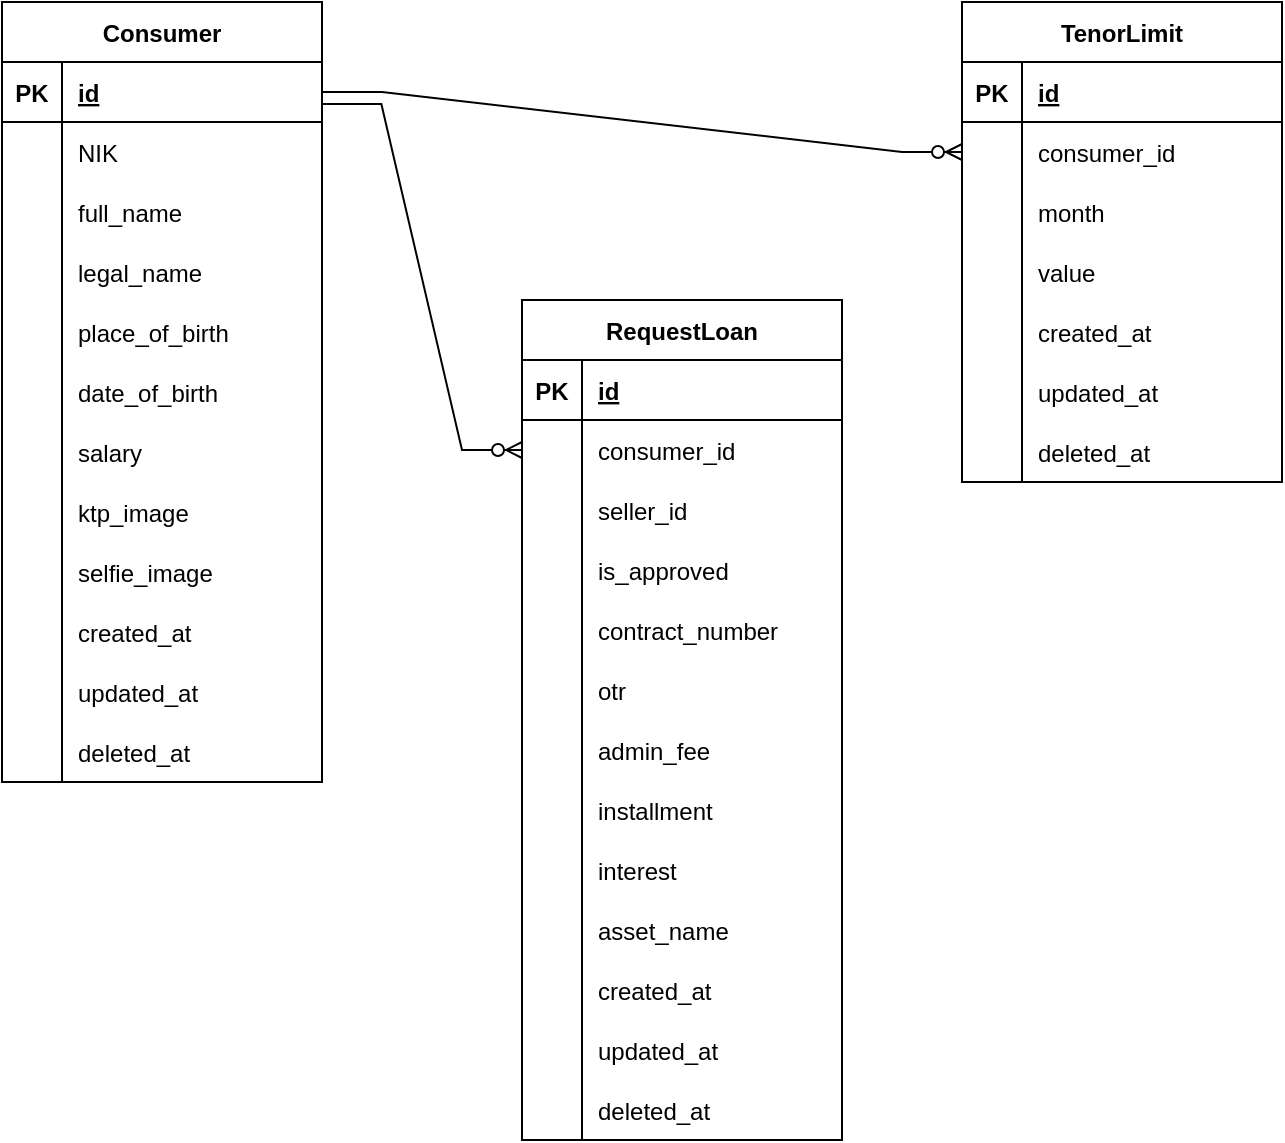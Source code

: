 <mxfile version="21.0.6" type="device"><diagram name="Page-1" id="oaagp3wj8sC_Qa7dy4dT"><mxGraphModel dx="1900" dy="549" grid="1" gridSize="10" guides="1" tooltips="1" connect="1" arrows="1" fold="1" page="1" pageScale="1" pageWidth="850" pageHeight="1100" math="0" shadow="0"><root><mxCell id="0"/><mxCell id="1" parent="0"/><mxCell id="FbK_fJFfOAzNRVJ0CuxR-2" value="Consumer" style="shape=table;startSize=30;container=1;collapsible=1;childLayout=tableLayout;fixedRows=1;rowLines=0;fontStyle=1;align=center;resizeLast=1;" parent="1" vertex="1"><mxGeometry x="-800" y="41" width="160" height="390" as="geometry"/></mxCell><mxCell id="FbK_fJFfOAzNRVJ0CuxR-3" value="" style="shape=tableRow;horizontal=0;startSize=0;swimlaneHead=0;swimlaneBody=0;fillColor=none;collapsible=0;dropTarget=0;points=[[0,0.5],[1,0.5]];portConstraint=eastwest;top=0;left=0;right=0;bottom=1;" parent="FbK_fJFfOAzNRVJ0CuxR-2" vertex="1"><mxGeometry y="30" width="160" height="30" as="geometry"/></mxCell><mxCell id="FbK_fJFfOAzNRVJ0CuxR-4" value="PK" style="shape=partialRectangle;connectable=0;fillColor=none;top=0;left=0;bottom=0;right=0;fontStyle=1;overflow=hidden;" parent="FbK_fJFfOAzNRVJ0CuxR-3" vertex="1"><mxGeometry width="30" height="30" as="geometry"><mxRectangle width="30" height="30" as="alternateBounds"/></mxGeometry></mxCell><mxCell id="FbK_fJFfOAzNRVJ0CuxR-5" value="id" style="shape=partialRectangle;connectable=0;fillColor=none;top=0;left=0;bottom=0;right=0;align=left;spacingLeft=6;fontStyle=5;overflow=hidden;" parent="FbK_fJFfOAzNRVJ0CuxR-3" vertex="1"><mxGeometry x="30" width="130" height="30" as="geometry"><mxRectangle width="130" height="30" as="alternateBounds"/></mxGeometry></mxCell><mxCell id="FbK_fJFfOAzNRVJ0CuxR-6" value="" style="shape=tableRow;horizontal=0;startSize=0;swimlaneHead=0;swimlaneBody=0;fillColor=none;collapsible=0;dropTarget=0;points=[[0,0.5],[1,0.5]];portConstraint=eastwest;top=0;left=0;right=0;bottom=0;" parent="FbK_fJFfOAzNRVJ0CuxR-2" vertex="1"><mxGeometry y="60" width="160" height="30" as="geometry"/></mxCell><mxCell id="FbK_fJFfOAzNRVJ0CuxR-7" value="" style="shape=partialRectangle;connectable=0;fillColor=none;top=0;left=0;bottom=0;right=0;editable=1;overflow=hidden;" parent="FbK_fJFfOAzNRVJ0CuxR-6" vertex="1"><mxGeometry width="30" height="30" as="geometry"><mxRectangle width="30" height="30" as="alternateBounds"/></mxGeometry></mxCell><mxCell id="FbK_fJFfOAzNRVJ0CuxR-8" value="NIK" style="shape=partialRectangle;connectable=0;fillColor=none;top=0;left=0;bottom=0;right=0;align=left;spacingLeft=6;overflow=hidden;" parent="FbK_fJFfOAzNRVJ0CuxR-6" vertex="1"><mxGeometry x="30" width="130" height="30" as="geometry"><mxRectangle width="130" height="30" as="alternateBounds"/></mxGeometry></mxCell><mxCell id="FbK_fJFfOAzNRVJ0CuxR-9" value="" style="shape=tableRow;horizontal=0;startSize=0;swimlaneHead=0;swimlaneBody=0;fillColor=none;collapsible=0;dropTarget=0;points=[[0,0.5],[1,0.5]];portConstraint=eastwest;top=0;left=0;right=0;bottom=0;" parent="FbK_fJFfOAzNRVJ0CuxR-2" vertex="1"><mxGeometry y="90" width="160" height="30" as="geometry"/></mxCell><mxCell id="FbK_fJFfOAzNRVJ0CuxR-10" value="" style="shape=partialRectangle;connectable=0;fillColor=none;top=0;left=0;bottom=0;right=0;editable=1;overflow=hidden;" parent="FbK_fJFfOAzNRVJ0CuxR-9" vertex="1"><mxGeometry width="30" height="30" as="geometry"><mxRectangle width="30" height="30" as="alternateBounds"/></mxGeometry></mxCell><mxCell id="FbK_fJFfOAzNRVJ0CuxR-11" value="full_name" style="shape=partialRectangle;connectable=0;fillColor=none;top=0;left=0;bottom=0;right=0;align=left;spacingLeft=6;overflow=hidden;" parent="FbK_fJFfOAzNRVJ0CuxR-9" vertex="1"><mxGeometry x="30" width="130" height="30" as="geometry"><mxRectangle width="130" height="30" as="alternateBounds"/></mxGeometry></mxCell><mxCell id="FbK_fJFfOAzNRVJ0CuxR-12" value="" style="shape=tableRow;horizontal=0;startSize=0;swimlaneHead=0;swimlaneBody=0;fillColor=none;collapsible=0;dropTarget=0;points=[[0,0.5],[1,0.5]];portConstraint=eastwest;top=0;left=0;right=0;bottom=0;" parent="FbK_fJFfOAzNRVJ0CuxR-2" vertex="1"><mxGeometry y="120" width="160" height="30" as="geometry"/></mxCell><mxCell id="FbK_fJFfOAzNRVJ0CuxR-13" value="" style="shape=partialRectangle;connectable=0;fillColor=none;top=0;left=0;bottom=0;right=0;editable=1;overflow=hidden;" parent="FbK_fJFfOAzNRVJ0CuxR-12" vertex="1"><mxGeometry width="30" height="30" as="geometry"><mxRectangle width="30" height="30" as="alternateBounds"/></mxGeometry></mxCell><mxCell id="FbK_fJFfOAzNRVJ0CuxR-14" value="legal_name" style="shape=partialRectangle;connectable=0;fillColor=none;top=0;left=0;bottom=0;right=0;align=left;spacingLeft=6;overflow=hidden;" parent="FbK_fJFfOAzNRVJ0CuxR-12" vertex="1"><mxGeometry x="30" width="130" height="30" as="geometry"><mxRectangle width="130" height="30" as="alternateBounds"/></mxGeometry></mxCell><mxCell id="FbK_fJFfOAzNRVJ0CuxR-25" style="shape=tableRow;horizontal=0;startSize=0;swimlaneHead=0;swimlaneBody=0;fillColor=none;collapsible=0;dropTarget=0;points=[[0,0.5],[1,0.5]];portConstraint=eastwest;top=0;left=0;right=0;bottom=0;" parent="FbK_fJFfOAzNRVJ0CuxR-2" vertex="1"><mxGeometry y="150" width="160" height="30" as="geometry"/></mxCell><mxCell id="FbK_fJFfOAzNRVJ0CuxR-26" style="shape=partialRectangle;connectable=0;fillColor=none;top=0;left=0;bottom=0;right=0;editable=1;overflow=hidden;" parent="FbK_fJFfOAzNRVJ0CuxR-25" vertex="1"><mxGeometry width="30" height="30" as="geometry"><mxRectangle width="30" height="30" as="alternateBounds"/></mxGeometry></mxCell><mxCell id="FbK_fJFfOAzNRVJ0CuxR-27" value="place_of_birth" style="shape=partialRectangle;connectable=0;fillColor=none;top=0;left=0;bottom=0;right=0;align=left;spacingLeft=6;overflow=hidden;" parent="FbK_fJFfOAzNRVJ0CuxR-25" vertex="1"><mxGeometry x="30" width="130" height="30" as="geometry"><mxRectangle width="130" height="30" as="alternateBounds"/></mxGeometry></mxCell><mxCell id="FbK_fJFfOAzNRVJ0CuxR-22" style="shape=tableRow;horizontal=0;startSize=0;swimlaneHead=0;swimlaneBody=0;fillColor=none;collapsible=0;dropTarget=0;points=[[0,0.5],[1,0.5]];portConstraint=eastwest;top=0;left=0;right=0;bottom=0;" parent="FbK_fJFfOAzNRVJ0CuxR-2" vertex="1"><mxGeometry y="180" width="160" height="30" as="geometry"/></mxCell><mxCell id="FbK_fJFfOAzNRVJ0CuxR-23" style="shape=partialRectangle;connectable=0;fillColor=none;top=0;left=0;bottom=0;right=0;editable=1;overflow=hidden;" parent="FbK_fJFfOAzNRVJ0CuxR-22" vertex="1"><mxGeometry width="30" height="30" as="geometry"><mxRectangle width="30" height="30" as="alternateBounds"/></mxGeometry></mxCell><mxCell id="FbK_fJFfOAzNRVJ0CuxR-24" value="date_of_birth" style="shape=partialRectangle;connectable=0;fillColor=none;top=0;left=0;bottom=0;right=0;align=left;spacingLeft=6;overflow=hidden;" parent="FbK_fJFfOAzNRVJ0CuxR-22" vertex="1"><mxGeometry x="30" width="130" height="30" as="geometry"><mxRectangle width="130" height="30" as="alternateBounds"/></mxGeometry></mxCell><mxCell id="FbK_fJFfOAzNRVJ0CuxR-34" style="shape=tableRow;horizontal=0;startSize=0;swimlaneHead=0;swimlaneBody=0;fillColor=none;collapsible=0;dropTarget=0;points=[[0,0.5],[1,0.5]];portConstraint=eastwest;top=0;left=0;right=0;bottom=0;" parent="FbK_fJFfOAzNRVJ0CuxR-2" vertex="1"><mxGeometry y="210" width="160" height="30" as="geometry"/></mxCell><mxCell id="FbK_fJFfOAzNRVJ0CuxR-35" style="shape=partialRectangle;connectable=0;fillColor=none;top=0;left=0;bottom=0;right=0;editable=1;overflow=hidden;" parent="FbK_fJFfOAzNRVJ0CuxR-34" vertex="1"><mxGeometry width="30" height="30" as="geometry"><mxRectangle width="30" height="30" as="alternateBounds"/></mxGeometry></mxCell><mxCell id="FbK_fJFfOAzNRVJ0CuxR-36" value="salary" style="shape=partialRectangle;connectable=0;fillColor=none;top=0;left=0;bottom=0;right=0;align=left;spacingLeft=6;overflow=hidden;" parent="FbK_fJFfOAzNRVJ0CuxR-34" vertex="1"><mxGeometry x="30" width="130" height="30" as="geometry"><mxRectangle width="130" height="30" as="alternateBounds"/></mxGeometry></mxCell><mxCell id="FbK_fJFfOAzNRVJ0CuxR-31" style="shape=tableRow;horizontal=0;startSize=0;swimlaneHead=0;swimlaneBody=0;fillColor=none;collapsible=0;dropTarget=0;points=[[0,0.5],[1,0.5]];portConstraint=eastwest;top=0;left=0;right=0;bottom=0;" parent="FbK_fJFfOAzNRVJ0CuxR-2" vertex="1"><mxGeometry y="240" width="160" height="30" as="geometry"/></mxCell><mxCell id="FbK_fJFfOAzNRVJ0CuxR-32" style="shape=partialRectangle;connectable=0;fillColor=none;top=0;left=0;bottom=0;right=0;editable=1;overflow=hidden;" parent="FbK_fJFfOAzNRVJ0CuxR-31" vertex="1"><mxGeometry width="30" height="30" as="geometry"><mxRectangle width="30" height="30" as="alternateBounds"/></mxGeometry></mxCell><mxCell id="FbK_fJFfOAzNRVJ0CuxR-33" value="ktp_image" style="shape=partialRectangle;connectable=0;fillColor=none;top=0;left=0;bottom=0;right=0;align=left;spacingLeft=6;overflow=hidden;" parent="FbK_fJFfOAzNRVJ0CuxR-31" vertex="1"><mxGeometry x="30" width="130" height="30" as="geometry"><mxRectangle width="130" height="30" as="alternateBounds"/></mxGeometry></mxCell><mxCell id="FbK_fJFfOAzNRVJ0CuxR-28" style="shape=tableRow;horizontal=0;startSize=0;swimlaneHead=0;swimlaneBody=0;fillColor=none;collapsible=0;dropTarget=0;points=[[0,0.5],[1,0.5]];portConstraint=eastwest;top=0;left=0;right=0;bottom=0;" parent="FbK_fJFfOAzNRVJ0CuxR-2" vertex="1"><mxGeometry y="270" width="160" height="30" as="geometry"/></mxCell><mxCell id="FbK_fJFfOAzNRVJ0CuxR-29" style="shape=partialRectangle;connectable=0;fillColor=none;top=0;left=0;bottom=0;right=0;editable=1;overflow=hidden;" parent="FbK_fJFfOAzNRVJ0CuxR-28" vertex="1"><mxGeometry width="30" height="30" as="geometry"><mxRectangle width="30" height="30" as="alternateBounds"/></mxGeometry></mxCell><mxCell id="FbK_fJFfOAzNRVJ0CuxR-30" value="selfie_image" style="shape=partialRectangle;connectable=0;fillColor=none;top=0;left=0;bottom=0;right=0;align=left;spacingLeft=6;overflow=hidden;" parent="FbK_fJFfOAzNRVJ0CuxR-28" vertex="1"><mxGeometry x="30" width="130" height="30" as="geometry"><mxRectangle width="130" height="30" as="alternateBounds"/></mxGeometry></mxCell><mxCell id="FbK_fJFfOAzNRVJ0CuxR-69" style="shape=tableRow;horizontal=0;startSize=0;swimlaneHead=0;swimlaneBody=0;fillColor=none;collapsible=0;dropTarget=0;points=[[0,0.5],[1,0.5]];portConstraint=eastwest;top=0;left=0;right=0;bottom=0;" parent="FbK_fJFfOAzNRVJ0CuxR-2" vertex="1"><mxGeometry y="300" width="160" height="30" as="geometry"/></mxCell><mxCell id="FbK_fJFfOAzNRVJ0CuxR-70" style="shape=partialRectangle;connectable=0;fillColor=none;top=0;left=0;bottom=0;right=0;editable=1;overflow=hidden;" parent="FbK_fJFfOAzNRVJ0CuxR-69" vertex="1"><mxGeometry width="30" height="30" as="geometry"><mxRectangle width="30" height="30" as="alternateBounds"/></mxGeometry></mxCell><mxCell id="FbK_fJFfOAzNRVJ0CuxR-71" value="created_at" style="shape=partialRectangle;connectable=0;fillColor=none;top=0;left=0;bottom=0;right=0;align=left;spacingLeft=6;overflow=hidden;" parent="FbK_fJFfOAzNRVJ0CuxR-69" vertex="1"><mxGeometry x="30" width="130" height="30" as="geometry"><mxRectangle width="130" height="30" as="alternateBounds"/></mxGeometry></mxCell><mxCell id="FbK_fJFfOAzNRVJ0CuxR-66" style="shape=tableRow;horizontal=0;startSize=0;swimlaneHead=0;swimlaneBody=0;fillColor=none;collapsible=0;dropTarget=0;points=[[0,0.5],[1,0.5]];portConstraint=eastwest;top=0;left=0;right=0;bottom=0;" parent="FbK_fJFfOAzNRVJ0CuxR-2" vertex="1"><mxGeometry y="330" width="160" height="30" as="geometry"/></mxCell><mxCell id="FbK_fJFfOAzNRVJ0CuxR-67" style="shape=partialRectangle;connectable=0;fillColor=none;top=0;left=0;bottom=0;right=0;editable=1;overflow=hidden;" parent="FbK_fJFfOAzNRVJ0CuxR-66" vertex="1"><mxGeometry width="30" height="30" as="geometry"><mxRectangle width="30" height="30" as="alternateBounds"/></mxGeometry></mxCell><mxCell id="FbK_fJFfOAzNRVJ0CuxR-68" value="updated_at" style="shape=partialRectangle;connectable=0;fillColor=none;top=0;left=0;bottom=0;right=0;align=left;spacingLeft=6;overflow=hidden;" parent="FbK_fJFfOAzNRVJ0CuxR-66" vertex="1"><mxGeometry x="30" width="130" height="30" as="geometry"><mxRectangle width="130" height="30" as="alternateBounds"/></mxGeometry></mxCell><mxCell id="FbK_fJFfOAzNRVJ0CuxR-63" style="shape=tableRow;horizontal=0;startSize=0;swimlaneHead=0;swimlaneBody=0;fillColor=none;collapsible=0;dropTarget=0;points=[[0,0.5],[1,0.5]];portConstraint=eastwest;top=0;left=0;right=0;bottom=0;" parent="FbK_fJFfOAzNRVJ0CuxR-2" vertex="1"><mxGeometry y="360" width="160" height="30" as="geometry"/></mxCell><mxCell id="FbK_fJFfOAzNRVJ0CuxR-64" style="shape=partialRectangle;connectable=0;fillColor=none;top=0;left=0;bottom=0;right=0;editable=1;overflow=hidden;" parent="FbK_fJFfOAzNRVJ0CuxR-63" vertex="1"><mxGeometry width="30" height="30" as="geometry"><mxRectangle width="30" height="30" as="alternateBounds"/></mxGeometry></mxCell><mxCell id="FbK_fJFfOAzNRVJ0CuxR-65" value="deleted_at" style="shape=partialRectangle;connectable=0;fillColor=none;top=0;left=0;bottom=0;right=0;align=left;spacingLeft=6;overflow=hidden;" parent="FbK_fJFfOAzNRVJ0CuxR-63" vertex="1"><mxGeometry x="30" width="130" height="30" as="geometry"><mxRectangle width="130" height="30" as="alternateBounds"/></mxGeometry></mxCell><mxCell id="FbK_fJFfOAzNRVJ0CuxR-40" value="RequestLoan" style="shape=table;startSize=30;container=1;collapsible=1;childLayout=tableLayout;fixedRows=1;rowLines=0;fontStyle=1;align=center;resizeLast=1;" parent="1" vertex="1"><mxGeometry x="-540" y="190" width="160" height="420" as="geometry"/></mxCell><mxCell id="FbK_fJFfOAzNRVJ0CuxR-41" value="" style="shape=tableRow;horizontal=0;startSize=0;swimlaneHead=0;swimlaneBody=0;fillColor=none;collapsible=0;dropTarget=0;points=[[0,0.5],[1,0.5]];portConstraint=eastwest;top=0;left=0;right=0;bottom=1;" parent="FbK_fJFfOAzNRVJ0CuxR-40" vertex="1"><mxGeometry y="30" width="160" height="30" as="geometry"/></mxCell><mxCell id="FbK_fJFfOAzNRVJ0CuxR-42" value="PK" style="shape=partialRectangle;connectable=0;fillColor=none;top=0;left=0;bottom=0;right=0;fontStyle=1;overflow=hidden;" parent="FbK_fJFfOAzNRVJ0CuxR-41" vertex="1"><mxGeometry width="30" height="30" as="geometry"><mxRectangle width="30" height="30" as="alternateBounds"/></mxGeometry></mxCell><mxCell id="FbK_fJFfOAzNRVJ0CuxR-43" value="id" style="shape=partialRectangle;connectable=0;fillColor=none;top=0;left=0;bottom=0;right=0;align=left;spacingLeft=6;fontStyle=5;overflow=hidden;" parent="FbK_fJFfOAzNRVJ0CuxR-41" vertex="1"><mxGeometry x="30" width="130" height="30" as="geometry"><mxRectangle width="130" height="30" as="alternateBounds"/></mxGeometry></mxCell><mxCell id="FbK_fJFfOAzNRVJ0CuxR-44" value="" style="shape=tableRow;horizontal=0;startSize=0;swimlaneHead=0;swimlaneBody=0;fillColor=none;collapsible=0;dropTarget=0;points=[[0,0.5],[1,0.5]];portConstraint=eastwest;top=0;left=0;right=0;bottom=0;" parent="FbK_fJFfOAzNRVJ0CuxR-40" vertex="1"><mxGeometry y="60" width="160" height="30" as="geometry"/></mxCell><mxCell id="FbK_fJFfOAzNRVJ0CuxR-45" value="" style="shape=partialRectangle;connectable=0;fillColor=none;top=0;left=0;bottom=0;right=0;editable=1;overflow=hidden;" parent="FbK_fJFfOAzNRVJ0CuxR-44" vertex="1"><mxGeometry width="30" height="30" as="geometry"><mxRectangle width="30" height="30" as="alternateBounds"/></mxGeometry></mxCell><mxCell id="FbK_fJFfOAzNRVJ0CuxR-46" value="consumer_id" style="shape=partialRectangle;connectable=0;fillColor=none;top=0;left=0;bottom=0;right=0;align=left;spacingLeft=6;overflow=hidden;" parent="FbK_fJFfOAzNRVJ0CuxR-44" vertex="1"><mxGeometry x="30" width="130" height="30" as="geometry"><mxRectangle width="130" height="30" as="alternateBounds"/></mxGeometry></mxCell><mxCell id="FbK_fJFfOAzNRVJ0CuxR-142" style="shape=tableRow;horizontal=0;startSize=0;swimlaneHead=0;swimlaneBody=0;fillColor=none;collapsible=0;dropTarget=0;points=[[0,0.5],[1,0.5]];portConstraint=eastwest;top=0;left=0;right=0;bottom=0;" parent="FbK_fJFfOAzNRVJ0CuxR-40" vertex="1"><mxGeometry y="90" width="160" height="30" as="geometry"/></mxCell><mxCell id="FbK_fJFfOAzNRVJ0CuxR-143" style="shape=partialRectangle;connectable=0;fillColor=none;top=0;left=0;bottom=0;right=0;editable=1;overflow=hidden;" parent="FbK_fJFfOAzNRVJ0CuxR-142" vertex="1"><mxGeometry width="30" height="30" as="geometry"><mxRectangle width="30" height="30" as="alternateBounds"/></mxGeometry></mxCell><mxCell id="FbK_fJFfOAzNRVJ0CuxR-144" value="seller_id" style="shape=partialRectangle;connectable=0;fillColor=none;top=0;left=0;bottom=0;right=0;align=left;spacingLeft=6;overflow=hidden;" parent="FbK_fJFfOAzNRVJ0CuxR-142" vertex="1"><mxGeometry x="30" width="130" height="30" as="geometry"><mxRectangle width="130" height="30" as="alternateBounds"/></mxGeometry></mxCell><mxCell id="FbK_fJFfOAzNRVJ0CuxR-47" value="" style="shape=tableRow;horizontal=0;startSize=0;swimlaneHead=0;swimlaneBody=0;fillColor=none;collapsible=0;dropTarget=0;points=[[0,0.5],[1,0.5]];portConstraint=eastwest;top=0;left=0;right=0;bottom=0;" parent="FbK_fJFfOAzNRVJ0CuxR-40" vertex="1"><mxGeometry y="120" width="160" height="30" as="geometry"/></mxCell><mxCell id="FbK_fJFfOAzNRVJ0CuxR-48" value="" style="shape=partialRectangle;connectable=0;fillColor=none;top=0;left=0;bottom=0;right=0;editable=1;overflow=hidden;" parent="FbK_fJFfOAzNRVJ0CuxR-47" vertex="1"><mxGeometry width="30" height="30" as="geometry"><mxRectangle width="30" height="30" as="alternateBounds"/></mxGeometry></mxCell><mxCell id="FbK_fJFfOAzNRVJ0CuxR-49" value="is_approved" style="shape=partialRectangle;connectable=0;fillColor=none;top=0;left=0;bottom=0;right=0;align=left;spacingLeft=6;overflow=hidden;" parent="FbK_fJFfOAzNRVJ0CuxR-47" vertex="1"><mxGeometry x="30" width="130" height="30" as="geometry"><mxRectangle width="130" height="30" as="alternateBounds"/></mxGeometry></mxCell><mxCell id="FbK_fJFfOAzNRVJ0CuxR-119" style="shape=tableRow;horizontal=0;startSize=0;swimlaneHead=0;swimlaneBody=0;fillColor=none;collapsible=0;dropTarget=0;points=[[0,0.5],[1,0.5]];portConstraint=eastwest;top=0;left=0;right=0;bottom=0;" parent="FbK_fJFfOAzNRVJ0CuxR-40" vertex="1"><mxGeometry y="150" width="160" height="30" as="geometry"/></mxCell><mxCell id="FbK_fJFfOAzNRVJ0CuxR-120" style="shape=partialRectangle;connectable=0;fillColor=none;top=0;left=0;bottom=0;right=0;editable=1;overflow=hidden;" parent="FbK_fJFfOAzNRVJ0CuxR-119" vertex="1"><mxGeometry width="30" height="30" as="geometry"><mxRectangle width="30" height="30" as="alternateBounds"/></mxGeometry></mxCell><mxCell id="FbK_fJFfOAzNRVJ0CuxR-121" value="contract_number" style="shape=partialRectangle;connectable=0;fillColor=none;top=0;left=0;bottom=0;right=0;align=left;spacingLeft=6;overflow=hidden;" parent="FbK_fJFfOAzNRVJ0CuxR-119" vertex="1"><mxGeometry x="30" width="130" height="30" as="geometry"><mxRectangle width="130" height="30" as="alternateBounds"/></mxGeometry></mxCell><mxCell id="FbK_fJFfOAzNRVJ0CuxR-113" style="shape=tableRow;horizontal=0;startSize=0;swimlaneHead=0;swimlaneBody=0;fillColor=none;collapsible=0;dropTarget=0;points=[[0,0.5],[1,0.5]];portConstraint=eastwest;top=0;left=0;right=0;bottom=0;" parent="FbK_fJFfOAzNRVJ0CuxR-40" vertex="1"><mxGeometry y="180" width="160" height="30" as="geometry"/></mxCell><mxCell id="FbK_fJFfOAzNRVJ0CuxR-114" style="shape=partialRectangle;connectable=0;fillColor=none;top=0;left=0;bottom=0;right=0;editable=1;overflow=hidden;" parent="FbK_fJFfOAzNRVJ0CuxR-113" vertex="1"><mxGeometry width="30" height="30" as="geometry"><mxRectangle width="30" height="30" as="alternateBounds"/></mxGeometry></mxCell><mxCell id="FbK_fJFfOAzNRVJ0CuxR-115" value="otr" style="shape=partialRectangle;connectable=0;fillColor=none;top=0;left=0;bottom=0;right=0;align=left;spacingLeft=6;overflow=hidden;" parent="FbK_fJFfOAzNRVJ0CuxR-113" vertex="1"><mxGeometry x="30" width="130" height="30" as="geometry"><mxRectangle width="130" height="30" as="alternateBounds"/></mxGeometry></mxCell><mxCell id="FbK_fJFfOAzNRVJ0CuxR-116" style="shape=tableRow;horizontal=0;startSize=0;swimlaneHead=0;swimlaneBody=0;fillColor=none;collapsible=0;dropTarget=0;points=[[0,0.5],[1,0.5]];portConstraint=eastwest;top=0;left=0;right=0;bottom=0;" parent="FbK_fJFfOAzNRVJ0CuxR-40" vertex="1"><mxGeometry y="210" width="160" height="30" as="geometry"/></mxCell><mxCell id="FbK_fJFfOAzNRVJ0CuxR-117" style="shape=partialRectangle;connectable=0;fillColor=none;top=0;left=0;bottom=0;right=0;editable=1;overflow=hidden;" parent="FbK_fJFfOAzNRVJ0CuxR-116" vertex="1"><mxGeometry width="30" height="30" as="geometry"><mxRectangle width="30" height="30" as="alternateBounds"/></mxGeometry></mxCell><mxCell id="FbK_fJFfOAzNRVJ0CuxR-118" value="admin_fee" style="shape=partialRectangle;connectable=0;fillColor=none;top=0;left=0;bottom=0;right=0;align=left;spacingLeft=6;overflow=hidden;" parent="FbK_fJFfOAzNRVJ0CuxR-116" vertex="1"><mxGeometry x="30" width="130" height="30" as="geometry"><mxRectangle width="130" height="30" as="alternateBounds"/></mxGeometry></mxCell><mxCell id="FbK_fJFfOAzNRVJ0CuxR-125" style="shape=tableRow;horizontal=0;startSize=0;swimlaneHead=0;swimlaneBody=0;fillColor=none;collapsible=0;dropTarget=0;points=[[0,0.5],[1,0.5]];portConstraint=eastwest;top=0;left=0;right=0;bottom=0;" parent="FbK_fJFfOAzNRVJ0CuxR-40" vertex="1"><mxGeometry y="240" width="160" height="30" as="geometry"/></mxCell><mxCell id="FbK_fJFfOAzNRVJ0CuxR-126" style="shape=partialRectangle;connectable=0;fillColor=none;top=0;left=0;bottom=0;right=0;editable=1;overflow=hidden;" parent="FbK_fJFfOAzNRVJ0CuxR-125" vertex="1"><mxGeometry width="30" height="30" as="geometry"><mxRectangle width="30" height="30" as="alternateBounds"/></mxGeometry></mxCell><mxCell id="FbK_fJFfOAzNRVJ0CuxR-127" value="installment" style="shape=partialRectangle;connectable=0;fillColor=none;top=0;left=0;bottom=0;right=0;align=left;spacingLeft=6;overflow=hidden;" parent="FbK_fJFfOAzNRVJ0CuxR-125" vertex="1"><mxGeometry x="30" width="130" height="30" as="geometry"><mxRectangle width="130" height="30" as="alternateBounds"/></mxGeometry></mxCell><mxCell id="FbK_fJFfOAzNRVJ0CuxR-122" style="shape=tableRow;horizontal=0;startSize=0;swimlaneHead=0;swimlaneBody=0;fillColor=none;collapsible=0;dropTarget=0;points=[[0,0.5],[1,0.5]];portConstraint=eastwest;top=0;left=0;right=0;bottom=0;" parent="FbK_fJFfOAzNRVJ0CuxR-40" vertex="1"><mxGeometry y="270" width="160" height="30" as="geometry"/></mxCell><mxCell id="FbK_fJFfOAzNRVJ0CuxR-123" style="shape=partialRectangle;connectable=0;fillColor=none;top=0;left=0;bottom=0;right=0;editable=1;overflow=hidden;" parent="FbK_fJFfOAzNRVJ0CuxR-122" vertex="1"><mxGeometry width="30" height="30" as="geometry"><mxRectangle width="30" height="30" as="alternateBounds"/></mxGeometry></mxCell><mxCell id="FbK_fJFfOAzNRVJ0CuxR-124" value="interest" style="shape=partialRectangle;connectable=0;fillColor=none;top=0;left=0;bottom=0;right=0;align=left;spacingLeft=6;overflow=hidden;" parent="FbK_fJFfOAzNRVJ0CuxR-122" vertex="1"><mxGeometry x="30" width="130" height="30" as="geometry"><mxRectangle width="130" height="30" as="alternateBounds"/></mxGeometry></mxCell><mxCell id="FbK_fJFfOAzNRVJ0CuxR-128" style="shape=tableRow;horizontal=0;startSize=0;swimlaneHead=0;swimlaneBody=0;fillColor=none;collapsible=0;dropTarget=0;points=[[0,0.5],[1,0.5]];portConstraint=eastwest;top=0;left=0;right=0;bottom=0;" parent="FbK_fJFfOAzNRVJ0CuxR-40" vertex="1"><mxGeometry y="300" width="160" height="30" as="geometry"/></mxCell><mxCell id="FbK_fJFfOAzNRVJ0CuxR-129" style="shape=partialRectangle;connectable=0;fillColor=none;top=0;left=0;bottom=0;right=0;editable=1;overflow=hidden;" parent="FbK_fJFfOAzNRVJ0CuxR-128" vertex="1"><mxGeometry width="30" height="30" as="geometry"><mxRectangle width="30" height="30" as="alternateBounds"/></mxGeometry></mxCell><mxCell id="FbK_fJFfOAzNRVJ0CuxR-130" value="asset_name" style="shape=partialRectangle;connectable=0;fillColor=none;top=0;left=0;bottom=0;right=0;align=left;spacingLeft=6;overflow=hidden;" parent="FbK_fJFfOAzNRVJ0CuxR-128" vertex="1"><mxGeometry x="30" width="130" height="30" as="geometry"><mxRectangle width="130" height="30" as="alternateBounds"/></mxGeometry></mxCell><mxCell id="FbK_fJFfOAzNRVJ0CuxR-50" value="" style="shape=tableRow;horizontal=0;startSize=0;swimlaneHead=0;swimlaneBody=0;fillColor=none;collapsible=0;dropTarget=0;points=[[0,0.5],[1,0.5]];portConstraint=eastwest;top=0;left=0;right=0;bottom=0;" parent="FbK_fJFfOAzNRVJ0CuxR-40" vertex="1"><mxGeometry y="330" width="160" height="30" as="geometry"/></mxCell><mxCell id="FbK_fJFfOAzNRVJ0CuxR-51" value="" style="shape=partialRectangle;connectable=0;fillColor=none;top=0;left=0;bottom=0;right=0;editable=1;overflow=hidden;" parent="FbK_fJFfOAzNRVJ0CuxR-50" vertex="1"><mxGeometry width="30" height="30" as="geometry"><mxRectangle width="30" height="30" as="alternateBounds"/></mxGeometry></mxCell><mxCell id="FbK_fJFfOAzNRVJ0CuxR-52" value="created_at" style="shape=partialRectangle;connectable=0;fillColor=none;top=0;left=0;bottom=0;right=0;align=left;spacingLeft=6;overflow=hidden;" parent="FbK_fJFfOAzNRVJ0CuxR-50" vertex="1"><mxGeometry x="30" width="130" height="30" as="geometry"><mxRectangle width="130" height="30" as="alternateBounds"/></mxGeometry></mxCell><mxCell id="FbK_fJFfOAzNRVJ0CuxR-60" style="shape=tableRow;horizontal=0;startSize=0;swimlaneHead=0;swimlaneBody=0;fillColor=none;collapsible=0;dropTarget=0;points=[[0,0.5],[1,0.5]];portConstraint=eastwest;top=0;left=0;right=0;bottom=0;" parent="FbK_fJFfOAzNRVJ0CuxR-40" vertex="1"><mxGeometry y="360" width="160" height="30" as="geometry"/></mxCell><mxCell id="FbK_fJFfOAzNRVJ0CuxR-61" style="shape=partialRectangle;connectable=0;fillColor=none;top=0;left=0;bottom=0;right=0;editable=1;overflow=hidden;" parent="FbK_fJFfOAzNRVJ0CuxR-60" vertex="1"><mxGeometry width="30" height="30" as="geometry"><mxRectangle width="30" height="30" as="alternateBounds"/></mxGeometry></mxCell><mxCell id="FbK_fJFfOAzNRVJ0CuxR-62" value="updated_at" style="shape=partialRectangle;connectable=0;fillColor=none;top=0;left=0;bottom=0;right=0;align=left;spacingLeft=6;overflow=hidden;" parent="FbK_fJFfOAzNRVJ0CuxR-60" vertex="1"><mxGeometry x="30" width="130" height="30" as="geometry"><mxRectangle width="130" height="30" as="alternateBounds"/></mxGeometry></mxCell><mxCell id="FbK_fJFfOAzNRVJ0CuxR-75" style="shape=tableRow;horizontal=0;startSize=0;swimlaneHead=0;swimlaneBody=0;fillColor=none;collapsible=0;dropTarget=0;points=[[0,0.5],[1,0.5]];portConstraint=eastwest;top=0;left=0;right=0;bottom=0;" parent="FbK_fJFfOAzNRVJ0CuxR-40" vertex="1"><mxGeometry y="390" width="160" height="30" as="geometry"/></mxCell><mxCell id="FbK_fJFfOAzNRVJ0CuxR-76" style="shape=partialRectangle;connectable=0;fillColor=none;top=0;left=0;bottom=0;right=0;editable=1;overflow=hidden;" parent="FbK_fJFfOAzNRVJ0CuxR-75" vertex="1"><mxGeometry width="30" height="30" as="geometry"><mxRectangle width="30" height="30" as="alternateBounds"/></mxGeometry></mxCell><mxCell id="FbK_fJFfOAzNRVJ0CuxR-77" value="deleted_at" style="shape=partialRectangle;connectable=0;fillColor=none;top=0;left=0;bottom=0;right=0;align=left;spacingLeft=6;overflow=hidden;" parent="FbK_fJFfOAzNRVJ0CuxR-75" vertex="1"><mxGeometry x="30" width="130" height="30" as="geometry"><mxRectangle width="130" height="30" as="alternateBounds"/></mxGeometry></mxCell><mxCell id="FbK_fJFfOAzNRVJ0CuxR-78" value="TenorLimit" style="shape=table;startSize=30;container=1;collapsible=1;childLayout=tableLayout;fixedRows=1;rowLines=0;fontStyle=1;align=center;resizeLast=1;" parent="1" vertex="1"><mxGeometry x="-320" y="41" width="160" height="240" as="geometry"/></mxCell><mxCell id="FbK_fJFfOAzNRVJ0CuxR-79" value="" style="shape=tableRow;horizontal=0;startSize=0;swimlaneHead=0;swimlaneBody=0;fillColor=none;collapsible=0;dropTarget=0;points=[[0,0.5],[1,0.5]];portConstraint=eastwest;top=0;left=0;right=0;bottom=1;" parent="FbK_fJFfOAzNRVJ0CuxR-78" vertex="1"><mxGeometry y="30" width="160" height="30" as="geometry"/></mxCell><mxCell id="FbK_fJFfOAzNRVJ0CuxR-80" value="PK" style="shape=partialRectangle;connectable=0;fillColor=none;top=0;left=0;bottom=0;right=0;fontStyle=1;overflow=hidden;" parent="FbK_fJFfOAzNRVJ0CuxR-79" vertex="1"><mxGeometry width="30" height="30" as="geometry"><mxRectangle width="30" height="30" as="alternateBounds"/></mxGeometry></mxCell><mxCell id="FbK_fJFfOAzNRVJ0CuxR-81" value="id" style="shape=partialRectangle;connectable=0;fillColor=none;top=0;left=0;bottom=0;right=0;align=left;spacingLeft=6;fontStyle=5;overflow=hidden;" parent="FbK_fJFfOAzNRVJ0CuxR-79" vertex="1"><mxGeometry x="30" width="130" height="30" as="geometry"><mxRectangle width="130" height="30" as="alternateBounds"/></mxGeometry></mxCell><mxCell id="FbK_fJFfOAzNRVJ0CuxR-82" value="" style="shape=tableRow;horizontal=0;startSize=0;swimlaneHead=0;swimlaneBody=0;fillColor=none;collapsible=0;dropTarget=0;points=[[0,0.5],[1,0.5]];portConstraint=eastwest;top=0;left=0;right=0;bottom=0;" parent="FbK_fJFfOAzNRVJ0CuxR-78" vertex="1"><mxGeometry y="60" width="160" height="30" as="geometry"/></mxCell><mxCell id="FbK_fJFfOAzNRVJ0CuxR-83" value="" style="shape=partialRectangle;connectable=0;fillColor=none;top=0;left=0;bottom=0;right=0;editable=1;overflow=hidden;" parent="FbK_fJFfOAzNRVJ0CuxR-82" vertex="1"><mxGeometry width="30" height="30" as="geometry"><mxRectangle width="30" height="30" as="alternateBounds"/></mxGeometry></mxCell><mxCell id="FbK_fJFfOAzNRVJ0CuxR-84" value="consumer_id" style="shape=partialRectangle;connectable=0;fillColor=none;top=0;left=0;bottom=0;right=0;align=left;spacingLeft=6;overflow=hidden;" parent="FbK_fJFfOAzNRVJ0CuxR-82" vertex="1"><mxGeometry x="30" width="130" height="30" as="geometry"><mxRectangle width="130" height="30" as="alternateBounds"/></mxGeometry></mxCell><mxCell id="FbK_fJFfOAzNRVJ0CuxR-85" value="" style="shape=tableRow;horizontal=0;startSize=0;swimlaneHead=0;swimlaneBody=0;fillColor=none;collapsible=0;dropTarget=0;points=[[0,0.5],[1,0.5]];portConstraint=eastwest;top=0;left=0;right=0;bottom=0;" parent="FbK_fJFfOAzNRVJ0CuxR-78" vertex="1"><mxGeometry y="90" width="160" height="30" as="geometry"/></mxCell><mxCell id="FbK_fJFfOAzNRVJ0CuxR-86" value="" style="shape=partialRectangle;connectable=0;fillColor=none;top=0;left=0;bottom=0;right=0;editable=1;overflow=hidden;" parent="FbK_fJFfOAzNRVJ0CuxR-85" vertex="1"><mxGeometry width="30" height="30" as="geometry"><mxRectangle width="30" height="30" as="alternateBounds"/></mxGeometry></mxCell><mxCell id="FbK_fJFfOAzNRVJ0CuxR-87" value="month" style="shape=partialRectangle;connectable=0;fillColor=none;top=0;left=0;bottom=0;right=0;align=left;spacingLeft=6;overflow=hidden;" parent="FbK_fJFfOAzNRVJ0CuxR-85" vertex="1"><mxGeometry x="30" width="130" height="30" as="geometry"><mxRectangle width="130" height="30" as="alternateBounds"/></mxGeometry></mxCell><mxCell id="FbK_fJFfOAzNRVJ0CuxR-88" value="" style="shape=tableRow;horizontal=0;startSize=0;swimlaneHead=0;swimlaneBody=0;fillColor=none;collapsible=0;dropTarget=0;points=[[0,0.5],[1,0.5]];portConstraint=eastwest;top=0;left=0;right=0;bottom=0;" parent="FbK_fJFfOAzNRVJ0CuxR-78" vertex="1"><mxGeometry y="120" width="160" height="30" as="geometry"/></mxCell><mxCell id="FbK_fJFfOAzNRVJ0CuxR-89" value="" style="shape=partialRectangle;connectable=0;fillColor=none;top=0;left=0;bottom=0;right=0;editable=1;overflow=hidden;" parent="FbK_fJFfOAzNRVJ0CuxR-88" vertex="1"><mxGeometry width="30" height="30" as="geometry"><mxRectangle width="30" height="30" as="alternateBounds"/></mxGeometry></mxCell><mxCell id="FbK_fJFfOAzNRVJ0CuxR-90" value="value" style="shape=partialRectangle;connectable=0;fillColor=none;top=0;left=0;bottom=0;right=0;align=left;spacingLeft=6;overflow=hidden;" parent="FbK_fJFfOAzNRVJ0CuxR-88" vertex="1"><mxGeometry x="30" width="130" height="30" as="geometry"><mxRectangle width="130" height="30" as="alternateBounds"/></mxGeometry></mxCell><mxCell id="FbK_fJFfOAzNRVJ0CuxR-138" style="shape=tableRow;horizontal=0;startSize=0;swimlaneHead=0;swimlaneBody=0;fillColor=none;collapsible=0;dropTarget=0;points=[[0,0.5],[1,0.5]];portConstraint=eastwest;top=0;left=0;right=0;bottom=0;" parent="FbK_fJFfOAzNRVJ0CuxR-78" vertex="1"><mxGeometry y="150" width="160" height="30" as="geometry"/></mxCell><mxCell id="FbK_fJFfOAzNRVJ0CuxR-139" style="shape=partialRectangle;connectable=0;fillColor=none;top=0;left=0;bottom=0;right=0;editable=1;overflow=hidden;" parent="FbK_fJFfOAzNRVJ0CuxR-138" vertex="1"><mxGeometry width="30" height="30" as="geometry"><mxRectangle width="30" height="30" as="alternateBounds"/></mxGeometry></mxCell><mxCell id="FbK_fJFfOAzNRVJ0CuxR-140" value="created_at" style="shape=partialRectangle;connectable=0;fillColor=none;top=0;left=0;bottom=0;right=0;align=left;spacingLeft=6;overflow=hidden;" parent="FbK_fJFfOAzNRVJ0CuxR-138" vertex="1"><mxGeometry x="30" width="130" height="30" as="geometry"><mxRectangle width="130" height="30" as="alternateBounds"/></mxGeometry></mxCell><mxCell id="FbK_fJFfOAzNRVJ0CuxR-135" style="shape=tableRow;horizontal=0;startSize=0;swimlaneHead=0;swimlaneBody=0;fillColor=none;collapsible=0;dropTarget=0;points=[[0,0.5],[1,0.5]];portConstraint=eastwest;top=0;left=0;right=0;bottom=0;" parent="FbK_fJFfOAzNRVJ0CuxR-78" vertex="1"><mxGeometry y="180" width="160" height="30" as="geometry"/></mxCell><mxCell id="FbK_fJFfOAzNRVJ0CuxR-136" style="shape=partialRectangle;connectable=0;fillColor=none;top=0;left=0;bottom=0;right=0;editable=1;overflow=hidden;" parent="FbK_fJFfOAzNRVJ0CuxR-135" vertex="1"><mxGeometry width="30" height="30" as="geometry"><mxRectangle width="30" height="30" as="alternateBounds"/></mxGeometry></mxCell><mxCell id="FbK_fJFfOAzNRVJ0CuxR-137" value="updated_at" style="shape=partialRectangle;connectable=0;fillColor=none;top=0;left=0;bottom=0;right=0;align=left;spacingLeft=6;overflow=hidden;" parent="FbK_fJFfOAzNRVJ0CuxR-135" vertex="1"><mxGeometry x="30" width="130" height="30" as="geometry"><mxRectangle width="130" height="30" as="alternateBounds"/></mxGeometry></mxCell><mxCell id="FbK_fJFfOAzNRVJ0CuxR-132" style="shape=tableRow;horizontal=0;startSize=0;swimlaneHead=0;swimlaneBody=0;fillColor=none;collapsible=0;dropTarget=0;points=[[0,0.5],[1,0.5]];portConstraint=eastwest;top=0;left=0;right=0;bottom=0;" parent="FbK_fJFfOAzNRVJ0CuxR-78" vertex="1"><mxGeometry y="210" width="160" height="30" as="geometry"/></mxCell><mxCell id="FbK_fJFfOAzNRVJ0CuxR-133" style="shape=partialRectangle;connectable=0;fillColor=none;top=0;left=0;bottom=0;right=0;editable=1;overflow=hidden;" parent="FbK_fJFfOAzNRVJ0CuxR-132" vertex="1"><mxGeometry width="30" height="30" as="geometry"><mxRectangle width="30" height="30" as="alternateBounds"/></mxGeometry></mxCell><mxCell id="FbK_fJFfOAzNRVJ0CuxR-134" value="deleted_at" style="shape=partialRectangle;connectable=0;fillColor=none;top=0;left=0;bottom=0;right=0;align=left;spacingLeft=6;overflow=hidden;" parent="FbK_fJFfOAzNRVJ0CuxR-132" vertex="1"><mxGeometry x="30" width="130" height="30" as="geometry"><mxRectangle width="130" height="30" as="alternateBounds"/></mxGeometry></mxCell><mxCell id="FbK_fJFfOAzNRVJ0CuxR-131" value="" style="edgeStyle=entityRelationEdgeStyle;fontSize=12;html=1;endArrow=ERzeroToMany;endFill=1;rounded=0;exitX=0.998;exitY=0.699;exitDx=0;exitDy=0;exitPerimeter=0;" parent="1" source="FbK_fJFfOAzNRVJ0CuxR-3" target="FbK_fJFfOAzNRVJ0CuxR-44" edge="1"><mxGeometry width="100" height="100" relative="1" as="geometry"><mxPoint x="-660" y="210" as="sourcePoint"/><mxPoint x="-560" y="110" as="targetPoint"/></mxGeometry></mxCell><mxCell id="88KOugFJ_fkEP4mZRVkr-1" value="" style="edgeStyle=entityRelationEdgeStyle;fontSize=12;html=1;endArrow=ERzeroToMany;endFill=1;rounded=0;entryX=0;entryY=0.5;entryDx=0;entryDy=0;exitX=1;exitY=0.5;exitDx=0;exitDy=0;" edge="1" parent="1" source="FbK_fJFfOAzNRVJ0CuxR-3" target="FbK_fJFfOAzNRVJ0CuxR-82"><mxGeometry width="100" height="100" relative="1" as="geometry"><mxPoint x="-480" y="340" as="sourcePoint"/><mxPoint x="-380" y="240" as="targetPoint"/></mxGeometry></mxCell></root></mxGraphModel></diagram></mxfile>